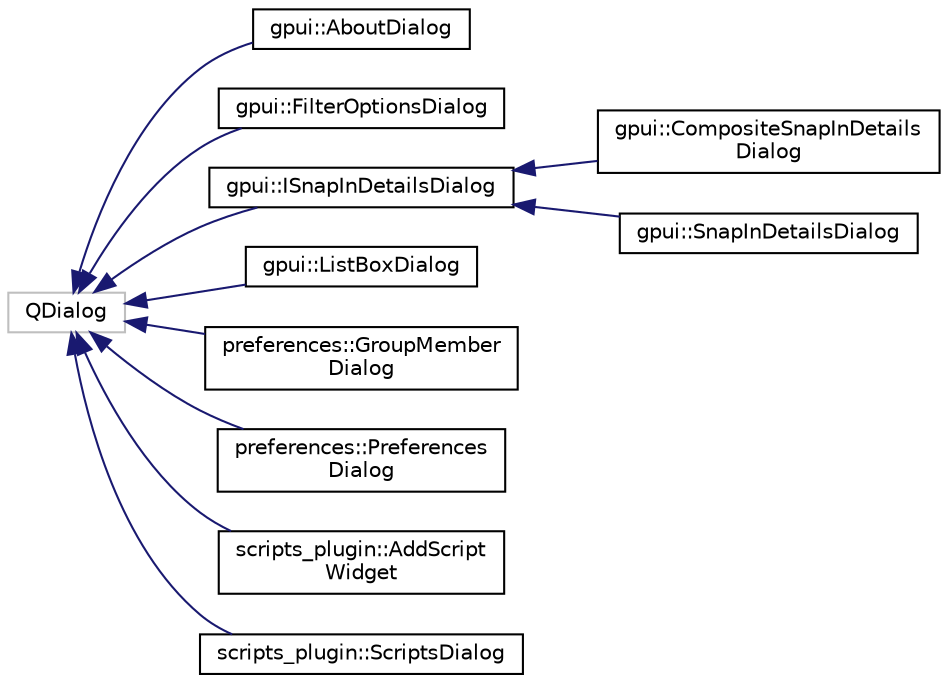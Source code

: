 digraph "Graphical Class Hierarchy"
{
 // LATEX_PDF_SIZE
  edge [fontname="Helvetica",fontsize="10",labelfontname="Helvetica",labelfontsize="10"];
  node [fontname="Helvetica",fontsize="10",shape=record];
  rankdir="LR";
  Node266 [label="QDialog",height=0.2,width=0.4,color="grey75", fillcolor="white", style="filled",tooltip=" "];
  Node266 -> Node0 [dir="back",color="midnightblue",fontsize="10",style="solid",fontname="Helvetica"];
  Node0 [label="gpui::AboutDialog",height=0.2,width=0.4,color="black", fillcolor="white", style="filled",URL="$classgpui_1_1_about_dialog.html",tooltip=" "];
  Node266 -> Node268 [dir="back",color="midnightblue",fontsize="10",style="solid",fontname="Helvetica"];
  Node268 [label="gpui::FilterOptionsDialog",height=0.2,width=0.4,color="black", fillcolor="white", style="filled",URL="$classgpui_1_1_filter_options_dialog.html",tooltip=" "];
  Node266 -> Node269 [dir="back",color="midnightblue",fontsize="10",style="solid",fontname="Helvetica"];
  Node269 [label="gpui::ISnapInDetailsDialog",height=0.2,width=0.4,color="black", fillcolor="white", style="filled",URL="$classgpui_1_1_i_snap_in_details_dialog.html",tooltip="Common interface for a details dialog."];
  Node269 -> Node270 [dir="back",color="midnightblue",fontsize="10",style="solid",fontname="Helvetica"];
  Node270 [label="gpui::CompositeSnapInDetails\lDialog",height=0.2,width=0.4,color="black", fillcolor="white", style="filled",URL="$classgpui_1_1_composite_snap_in_details_dialog.html",tooltip="Shows properties and dependencies of composite snap-in."];
  Node269 -> Node271 [dir="back",color="midnightblue",fontsize="10",style="solid",fontname="Helvetica"];
  Node271 [label="gpui::SnapInDetailsDialog",height=0.2,width=0.4,color="black", fillcolor="white", style="filled",URL="$classgpui_1_1_snap_in_details_dialog.html",tooltip="class SnapInDetailsDialog Shows properties of a snap-in. Provides information on snap-in name,..."];
  Node266 -> Node272 [dir="back",color="midnightblue",fontsize="10",style="solid",fontname="Helvetica"];
  Node272 [label="gpui::ListBoxDialog",height=0.2,width=0.4,color="black", fillcolor="white", style="filled",URL="$classgpui_1_1_list_box_dialog.html",tooltip=" "];
  Node266 -> Node273 [dir="back",color="midnightblue",fontsize="10",style="solid",fontname="Helvetica"];
  Node273 [label="preferences::GroupMember\lDialog",height=0.2,width=0.4,color="black", fillcolor="white", style="filled",URL="$classpreferences_1_1_group_member_dialog.html",tooltip=" "];
  Node266 -> Node274 [dir="back",color="midnightblue",fontsize="10",style="solid",fontname="Helvetica"];
  Node274 [label="preferences::Preferences\lDialog",height=0.2,width=0.4,color="black", fillcolor="white", style="filled",URL="$classpreferences_1_1_preferences_dialog.html",tooltip=" "];
  Node266 -> Node275 [dir="back",color="midnightblue",fontsize="10",style="solid",fontname="Helvetica"];
  Node275 [label="scripts_plugin::AddScript\lWidget",height=0.2,width=0.4,color="black", fillcolor="white", style="filled",URL="$classscripts__plugin_1_1_add_script_widget.html",tooltip=" "];
  Node266 -> Node276 [dir="back",color="midnightblue",fontsize="10",style="solid",fontname="Helvetica"];
  Node276 [label="scripts_plugin::ScriptsDialog",height=0.2,width=0.4,color="black", fillcolor="white", style="filled",URL="$classscripts__plugin_1_1_scripts_dialog.html",tooltip=" "];
}
